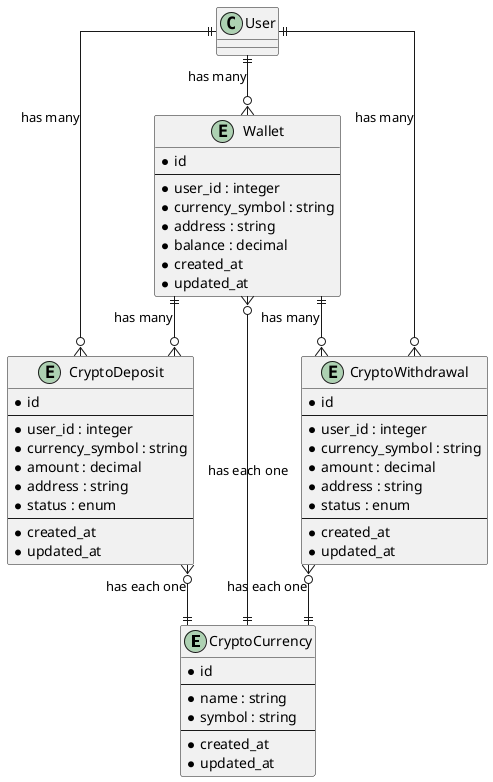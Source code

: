@startuml

' avoid problems with angled crows feet
skinparam linetype ortho

entity CryptoCurrency {
    * id
    --
    * name : string
    * symbol : string
    --
    * created_at
    * updated_at
}

entity Wallet {
    * id
    --
    * user_id : integer
    * currency_symbol : string
    * address : string
    * balance : decimal
    * created_at
    * updated_at
}

entity CryptoDeposit {
    * id
    --
    * user_id : integer
    * currency_symbol : string
    * amount : decimal
    * address : string
    * status : enum
    --
    * created_at
    * updated_at
}

entity CryptoWithdrawal {
    * id
    --
    * user_id : integer
    * currency_symbol : string
    * amount : decimal
    * address : string
    * status : enum
    --
    * created_at
    * updated_at
}

' Relationships

User ||--o{ Wallet : has many
User ||--o{ CryptoDeposit : has many
User ||--o{ CryptoWithdrawal : has many

Wallet ||--o{ CryptoDeposit : has many
Wallet ||--o{ CryptoWithdrawal : has many
Wallet }o--|| CryptoCurrency : has each one

CryptoDeposit }o--|| CryptoCurrency : has each one
CryptoWithdrawal }o--|| CryptoCurrency : has each one

@enduml
